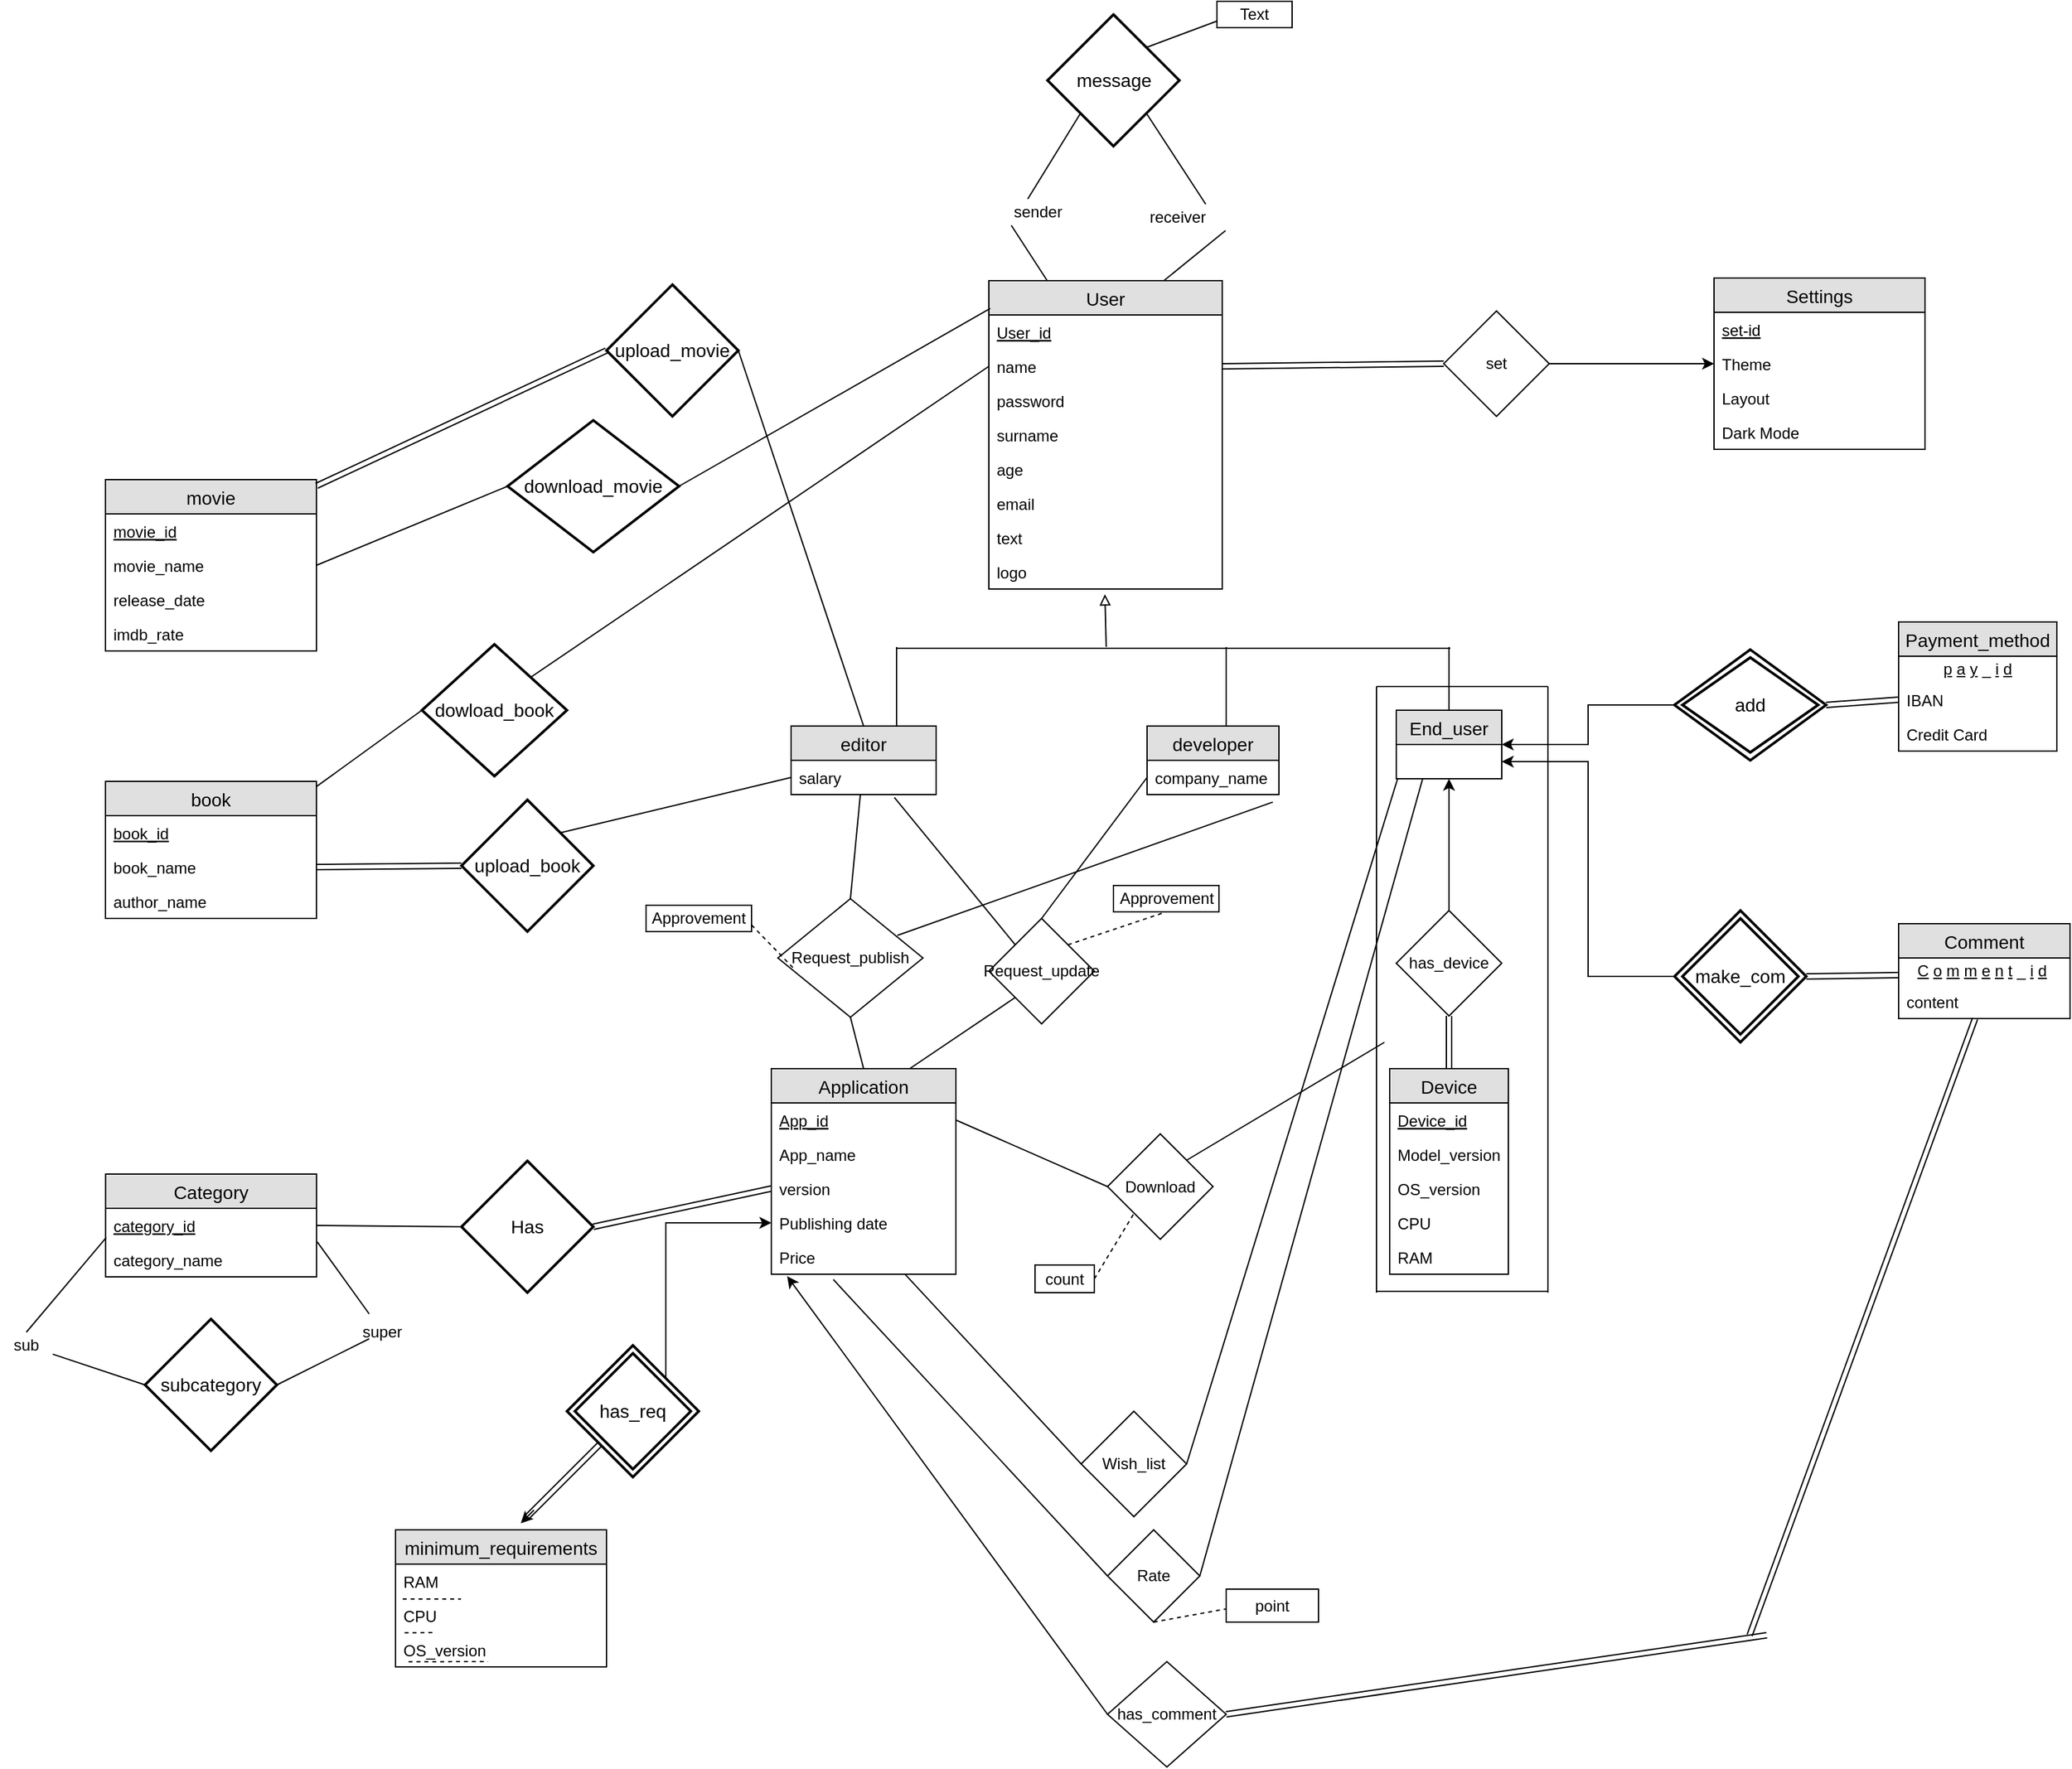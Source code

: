 <mxfile version="12.3.1" type="device" pages="1"><diagram id="Q2hdmKUoS2Ps14CdoK4Z" name="Page-1"><mxGraphModel dx="3081" dy="2066" grid="1" gridSize="10" guides="1" tooltips="1" connect="1" arrows="1" fold="1" page="1" pageScale="1" pageWidth="827" pageHeight="1169" math="0" shadow="0"><root><mxCell id="0"/><mxCell id="1" parent="0"/><mxCell id="pA6uImVti6G3p80KxJh4-6" value="User" style="text;html=1;strokeColor=none;fillColor=none;align=center;verticalAlign=middle;whiteSpace=wrap;rounded=0;" parent="1" vertex="1"><mxGeometry x="257" y="-30" width="40" height="20" as="geometry"/></mxCell><mxCell id="pA6uImVti6G3p80KxJh4-11" value="Request_publish" style="rhombus;whiteSpace=wrap;html=1;" parent="1" vertex="1"><mxGeometry x="20" y="321" width="110" height="90" as="geometry"/></mxCell><mxCell id="pA6uImVti6G3p80KxJh4-71" style="edgeStyle=orthogonalEdgeStyle;rounded=0;orthogonalLoop=1;jettySize=auto;html=1;exitX=0.5;exitY=0;exitDx=0;exitDy=0;entryX=0.5;entryY=1;entryDx=0;entryDy=0;" parent="1" source="pA6uImVti6G3p80KxJh4-18" target="pA6uImVti6G3p80KxJh4-45" edge="1"><mxGeometry relative="1" as="geometry"><mxPoint x="528.571" y="255.143" as="targetPoint"/></mxGeometry></mxCell><mxCell id="pA6uImVti6G3p80KxJh4-18" value="has_device" style="rhombus;whiteSpace=wrap;html=1;" parent="1" vertex="1"><mxGeometry x="489" y="330" width="80" height="80" as="geometry"/></mxCell><mxCell id="pA6uImVti6G3p80KxJh4-20" value="Request_update" style="rhombus;whiteSpace=wrap;html=1;" parent="1" vertex="1"><mxGeometry x="180" y="336" width="80" height="80" as="geometry"/></mxCell><mxCell id="pA6uImVti6G3p80KxJh4-21" value="" style="endArrow=none;html=1;" parent="1" edge="1"><mxGeometry width="50" height="50" relative="1" as="geometry"><mxPoint x="474" y="620" as="sourcePoint"/><mxPoint x="474" y="160" as="targetPoint"/></mxGeometry></mxCell><mxCell id="pA6uImVti6G3p80KxJh4-22" value="" style="endArrow=none;html=1;" parent="1" edge="1"><mxGeometry width="50" height="50" relative="1" as="geometry"><mxPoint x="474" y="160" as="sourcePoint"/><mxPoint x="604" y="160" as="targetPoint"/></mxGeometry></mxCell><mxCell id="pA6uImVti6G3p80KxJh4-23" value="" style="endArrow=none;html=1;" parent="1" edge="1"><mxGeometry width="50" height="50" relative="1" as="geometry"><mxPoint x="604" y="160" as="sourcePoint"/><mxPoint x="604" y="620" as="targetPoint"/></mxGeometry></mxCell><mxCell id="pA6uImVti6G3p80KxJh4-24" value="" style="endArrow=none;html=1;" parent="1" edge="1"><mxGeometry width="50" height="50" relative="1" as="geometry"><mxPoint x="474" y="619" as="sourcePoint"/><mxPoint x="604" y="619" as="targetPoint"/></mxGeometry></mxCell><mxCell id="pA6uImVti6G3p80KxJh4-29" value="Download" style="rhombus;whiteSpace=wrap;html=1;" parent="1" vertex="1"><mxGeometry x="270" y="499.5" width="80" height="80" as="geometry"/></mxCell><mxCell id="pA6uImVti6G3p80KxJh4-33" value="User" style="swimlane;fontStyle=0;childLayout=stackLayout;horizontal=1;startSize=26;fillColor=#e0e0e0;horizontalStack=0;resizeParent=1;resizeParentMax=0;resizeLast=0;collapsible=1;marginBottom=0;swimlaneFillColor=#ffffff;align=center;fontSize=14;" parent="1" vertex="1"><mxGeometry x="180" y="-148" width="177" height="234" as="geometry"/></mxCell><mxCell id="pA6uImVti6G3p80KxJh4-34" value="User_id" style="text;strokeColor=none;fillColor=none;spacingLeft=4;spacingRight=4;overflow=hidden;rotatable=0;points=[[0,0.5],[1,0.5]];portConstraint=eastwest;fontSize=12;fontStyle=4" parent="pA6uImVti6G3p80KxJh4-33" vertex="1"><mxGeometry y="26" width="177" height="26" as="geometry"/></mxCell><mxCell id="pA6uImVti6G3p80KxJh4-35" value="name" style="text;strokeColor=none;fillColor=none;spacingLeft=4;spacingRight=4;overflow=hidden;rotatable=0;points=[[0,0.5],[1,0.5]];portConstraint=eastwest;fontSize=12;" parent="pA6uImVti6G3p80KxJh4-33" vertex="1"><mxGeometry y="52" width="177" height="26" as="geometry"/></mxCell><mxCell id="u5F6e76g79JTFa5yYp8d-3" value="password" style="text;strokeColor=none;fillColor=none;spacingLeft=4;spacingRight=4;overflow=hidden;rotatable=0;points=[[0,0.5],[1,0.5]];portConstraint=eastwest;fontSize=12;" vertex="1" parent="pA6uImVti6G3p80KxJh4-33"><mxGeometry y="78" width="177" height="26" as="geometry"/></mxCell><mxCell id="pA6uImVti6G3p80KxJh4-36" value="surname&#10;" style="text;strokeColor=none;fillColor=none;spacingLeft=4;spacingRight=4;overflow=hidden;rotatable=0;points=[[0,0.5],[1,0.5]];portConstraint=eastwest;fontSize=12;" parent="pA6uImVti6G3p80KxJh4-33" vertex="1"><mxGeometry y="104" width="177" height="26" as="geometry"/></mxCell><mxCell id="Wx_9QsLLPKWhqQaAK6DN-22" value="age&#10;" style="text;strokeColor=none;fillColor=none;spacingLeft=4;spacingRight=4;overflow=hidden;rotatable=0;points=[[0,0.5],[1,0.5]];portConstraint=eastwest;fontSize=12;" parent="pA6uImVti6G3p80KxJh4-33" vertex="1"><mxGeometry y="130" width="177" height="26" as="geometry"/></mxCell><mxCell id="Wx_9QsLLPKWhqQaAK6DN-24" value="email&#10;" style="text;strokeColor=none;fillColor=none;spacingLeft=4;spacingRight=4;overflow=hidden;rotatable=0;points=[[0,0.5],[1,0.5]];portConstraint=eastwest;fontSize=12;" parent="pA6uImVti6G3p80KxJh4-33" vertex="1"><mxGeometry y="156" width="177" height="26" as="geometry"/></mxCell><mxCell id="u5F6e76g79JTFa5yYp8d-4" value="text" style="text;strokeColor=none;fillColor=none;spacingLeft=4;spacingRight=4;overflow=hidden;rotatable=0;points=[[0,0.5],[1,0.5]];portConstraint=eastwest;fontSize=12;" vertex="1" parent="pA6uImVti6G3p80KxJh4-33"><mxGeometry y="182" width="177" height="26" as="geometry"/></mxCell><mxCell id="u5F6e76g79JTFa5yYp8d-5" value="logo" style="text;strokeColor=none;fillColor=none;spacingLeft=4;spacingRight=4;overflow=hidden;rotatable=0;points=[[0,0.5],[1,0.5]];portConstraint=eastwest;fontSize=12;" vertex="1" parent="pA6uImVti6G3p80KxJh4-33"><mxGeometry y="208" width="177" height="26" as="geometry"/></mxCell><mxCell id="pA6uImVti6G3p80KxJh4-97" value="" style="endArrow=block;html=1;strokeColor=#000000;endFill=0;" parent="pA6uImVti6G3p80KxJh4-33" edge="1"><mxGeometry width="50" height="50" relative="1" as="geometry"><mxPoint x="89" y="278" as="sourcePoint"/><mxPoint x="88" y="238" as="targetPoint"/></mxGeometry></mxCell><mxCell id="pA6uImVti6G3p80KxJh4-37" value="editor" style="swimlane;fontStyle=0;childLayout=stackLayout;horizontal=1;startSize=26;fillColor=#e0e0e0;horizontalStack=0;resizeParent=1;resizeParentMax=0;resizeLast=0;collapsible=1;marginBottom=0;swimlaneFillColor=#ffffff;align=center;fontSize=14;" parent="1" vertex="1"><mxGeometry x="30" y="190" width="110" height="52" as="geometry"/></mxCell><mxCell id="pA6uImVti6G3p80KxJh4-39" value="salary" style="text;strokeColor=none;fillColor=none;spacingLeft=4;spacingRight=4;overflow=hidden;rotatable=0;points=[[0,0.5],[1,0.5]];portConstraint=eastwest;fontSize=12;" parent="pA6uImVti6G3p80KxJh4-37" vertex="1"><mxGeometry y="26" width="110" height="26" as="geometry"/></mxCell><mxCell id="pA6uImVti6G3p80KxJh4-41" value="developer" style="swimlane;fontStyle=0;childLayout=stackLayout;horizontal=1;startSize=26;fillColor=#e0e0e0;horizontalStack=0;resizeParent=1;resizeParentMax=0;resizeLast=0;collapsible=1;marginBottom=0;swimlaneFillColor=#ffffff;align=center;fontSize=14;" parent="1" vertex="1"><mxGeometry x="300" y="190" width="100" height="52" as="geometry"/></mxCell><mxCell id="pA6uImVti6G3p80KxJh4-43" value="company_name" style="text;strokeColor=none;fillColor=none;spacingLeft=4;spacingRight=4;overflow=hidden;rotatable=0;points=[[0,0.5],[1,0.5]];portConstraint=eastwest;fontSize=12;" parent="pA6uImVti6G3p80KxJh4-41" vertex="1"><mxGeometry y="26" width="100" height="26" as="geometry"/></mxCell><mxCell id="pA6uImVti6G3p80KxJh4-45" value="End_user" style="swimlane;fontStyle=0;childLayout=stackLayout;horizontal=1;startSize=26;fillColor=#e0e0e0;horizontalStack=0;resizeParent=1;resizeParentMax=0;resizeLast=0;collapsible=1;marginBottom=0;swimlaneFillColor=#ffffff;align=center;fontSize=14;" parent="1" vertex="1"><mxGeometry x="489" y="178" width="80" height="52" as="geometry"/></mxCell><mxCell id="pA6uImVti6G3p80KxJh4-70" style="edgeStyle=orthogonalEdgeStyle;rounded=0;orthogonalLoop=1;jettySize=auto;html=1;exitX=0.5;exitY=0;exitDx=0;exitDy=0;entryX=0.5;entryY=1;entryDx=0;entryDy=0;shape=link;" parent="1" source="pA6uImVti6G3p80KxJh4-49" target="pA6uImVti6G3p80KxJh4-18" edge="1"><mxGeometry relative="1" as="geometry"/></mxCell><mxCell id="pA6uImVti6G3p80KxJh4-49" value="Device" style="swimlane;fontStyle=0;childLayout=stackLayout;horizontal=1;startSize=26;fillColor=#e0e0e0;horizontalStack=0;resizeParent=1;resizeParentMax=0;resizeLast=0;collapsible=1;marginBottom=0;swimlaneFillColor=#ffffff;align=center;fontSize=14;" parent="1" vertex="1"><mxGeometry x="484" y="450" width="90" height="156" as="geometry"/></mxCell><mxCell id="pA6uImVti6G3p80KxJh4-50" value="Device_id" style="text;strokeColor=none;fillColor=none;spacingLeft=4;spacingRight=4;overflow=hidden;rotatable=0;points=[[0,0.5],[1,0.5]];portConstraint=eastwest;fontSize=12;fontStyle=4" parent="pA6uImVti6G3p80KxJh4-49" vertex="1"><mxGeometry y="26" width="90" height="26" as="geometry"/></mxCell><mxCell id="pA6uImVti6G3p80KxJh4-51" value="Model_version" style="text;strokeColor=none;fillColor=none;spacingLeft=4;spacingRight=4;overflow=hidden;rotatable=0;points=[[0,0.5],[1,0.5]];portConstraint=eastwest;fontSize=12;" parent="pA6uImVti6G3p80KxJh4-49" vertex="1"><mxGeometry y="52" width="90" height="26" as="geometry"/></mxCell><mxCell id="pA6uImVti6G3p80KxJh4-52" value="OS_version" style="text;strokeColor=none;fillColor=none;spacingLeft=4;spacingRight=4;overflow=hidden;rotatable=0;points=[[0,0.5],[1,0.5]];portConstraint=eastwest;fontSize=12;" parent="pA6uImVti6G3p80KxJh4-49" vertex="1"><mxGeometry y="78" width="90" height="26" as="geometry"/></mxCell><mxCell id="__J4qAk0A1_kh8kBjv0z-26" value="CPU" style="text;strokeColor=none;fillColor=none;spacingLeft=4;spacingRight=4;overflow=hidden;rotatable=0;points=[[0,0.5],[1,0.5]];portConstraint=eastwest;fontSize=12;" parent="pA6uImVti6G3p80KxJh4-49" vertex="1"><mxGeometry y="104" width="90" height="26" as="geometry"/></mxCell><mxCell id="__J4qAk0A1_kh8kBjv0z-27" value="RAM" style="text;strokeColor=none;fillColor=none;spacingLeft=4;spacingRight=4;overflow=hidden;rotatable=0;points=[[0,0.5],[1,0.5]];portConstraint=eastwest;fontSize=12;" parent="pA6uImVti6G3p80KxJh4-49" vertex="1"><mxGeometry y="130" width="90" height="26" as="geometry"/></mxCell><mxCell id="pA6uImVti6G3p80KxJh4-53" value="Comment" style="swimlane;fontStyle=0;childLayout=stackLayout;horizontal=1;startSize=26;fillColor=#e0e0e0;horizontalStack=0;resizeParent=1;resizeParentMax=0;resizeLast=0;collapsible=1;marginBottom=0;swimlaneFillColor=#ffffff;align=center;fontSize=14;" parent="1" vertex="1"><mxGeometry x="870" y="340" width="130" height="72" as="geometry"/></mxCell><mxCell id="Wx_9QsLLPKWhqQaAK6DN-34" value="&lt;u&gt;C&lt;/u&gt;&amp;nbsp;&lt;u&gt;o&lt;/u&gt;&amp;nbsp;&lt;u&gt;m&lt;/u&gt;&amp;nbsp;&lt;u&gt;m&lt;/u&gt;&amp;nbsp;&lt;u&gt;e&lt;/u&gt;&amp;nbsp;&lt;u&gt;n&lt;/u&gt;&amp;nbsp;&lt;u&gt;t&lt;/u&gt;&amp;nbsp;_ &lt;u&gt;i&lt;/u&gt;&amp;nbsp;&lt;u&gt;d&lt;/u&gt;&amp;nbsp;" style="text;html=1;strokeColor=none;fillColor=none;align=center;verticalAlign=middle;whiteSpace=wrap;rounded=0;" parent="pA6uImVti6G3p80KxJh4-53" vertex="1"><mxGeometry y="26" width="130" height="20" as="geometry"/></mxCell><mxCell id="pA6uImVti6G3p80KxJh4-55" value="content" style="text;strokeColor=none;fillColor=none;spacingLeft=4;spacingRight=4;overflow=hidden;rotatable=0;points=[[0,0.5],[1,0.5]];portConstraint=eastwest;fontSize=12;" parent="pA6uImVti6G3p80KxJh4-53" vertex="1"><mxGeometry y="46" width="130" height="26" as="geometry"/></mxCell><mxCell id="pA6uImVti6G3p80KxJh4-57" value="Payment_method" style="swimlane;fontStyle=0;childLayout=stackLayout;horizontal=1;startSize=26;fillColor=#e0e0e0;horizontalStack=0;resizeParent=1;resizeParentMax=0;resizeLast=0;collapsible=1;marginBottom=0;swimlaneFillColor=#ffffff;align=center;fontSize=14;" parent="1" vertex="1"><mxGeometry x="870" y="111" width="120" height="98" as="geometry"/></mxCell><mxCell id="Wx_9QsLLPKWhqQaAK6DN-35" value="&lt;u&gt;p&lt;/u&gt;&amp;nbsp;&lt;u&gt;a&lt;/u&gt;&amp;nbsp;&lt;u&gt;y&lt;/u&gt;&amp;nbsp;_ &lt;u&gt;i&lt;/u&gt;&amp;nbsp;&lt;u&gt;d&lt;/u&gt;" style="text;html=1;strokeColor=none;fillColor=none;align=center;verticalAlign=middle;whiteSpace=wrap;rounded=0;" parent="pA6uImVti6G3p80KxJh4-57" vertex="1"><mxGeometry y="26" width="120" height="20" as="geometry"/></mxCell><mxCell id="pA6uImVti6G3p80KxJh4-59" value="IBAN" style="text;strokeColor=none;fillColor=none;spacingLeft=4;spacingRight=4;overflow=hidden;rotatable=0;points=[[0,0.5],[1,0.5]];portConstraint=eastwest;fontSize=12;" parent="pA6uImVti6G3p80KxJh4-57" vertex="1"><mxGeometry y="46" width="120" height="26" as="geometry"/></mxCell><mxCell id="pA6uImVti6G3p80KxJh4-60" value="Credit Card" style="text;strokeColor=none;fillColor=none;spacingLeft=4;spacingRight=4;overflow=hidden;rotatable=0;points=[[0,0.5],[1,0.5]];portConstraint=eastwest;fontSize=12;" parent="pA6uImVti6G3p80KxJh4-57" vertex="1"><mxGeometry y="72" width="120" height="26" as="geometry"/></mxCell><mxCell id="pA6uImVti6G3p80KxJh4-61" value="Application" style="swimlane;fontStyle=0;childLayout=stackLayout;horizontal=1;startSize=26;fillColor=#e0e0e0;horizontalStack=0;resizeParent=1;resizeParentMax=0;resizeLast=0;collapsible=1;marginBottom=0;swimlaneFillColor=#ffffff;align=center;fontSize=14;" parent="1" vertex="1"><mxGeometry x="15" y="450" width="140" height="156" as="geometry"/></mxCell><mxCell id="pA6uImVti6G3p80KxJh4-62" value="App_id" style="text;strokeColor=none;fillColor=none;spacingLeft=4;spacingRight=4;overflow=hidden;rotatable=0;points=[[0,0.5],[1,0.5]];portConstraint=eastwest;fontSize=12;fontStyle=4" parent="pA6uImVti6G3p80KxJh4-61" vertex="1"><mxGeometry y="26" width="140" height="26" as="geometry"/></mxCell><mxCell id="pA6uImVti6G3p80KxJh4-63" value="App_name" style="text;strokeColor=none;fillColor=none;spacingLeft=4;spacingRight=4;overflow=hidden;rotatable=0;points=[[0,0.5],[1,0.5]];portConstraint=eastwest;fontSize=12;" parent="pA6uImVti6G3p80KxJh4-61" vertex="1"><mxGeometry y="52" width="140" height="26" as="geometry"/></mxCell><mxCell id="Wx_9QsLLPKWhqQaAK6DN-29" value="version" style="text;strokeColor=none;fillColor=none;spacingLeft=4;spacingRight=4;overflow=hidden;rotatable=0;points=[[0,0.5],[1,0.5]];portConstraint=eastwest;fontSize=12;" parent="pA6uImVti6G3p80KxJh4-61" vertex="1"><mxGeometry y="78" width="140" height="26" as="geometry"/></mxCell><mxCell id="Wx_9QsLLPKWhqQaAK6DN-30" value="Publishing date" style="text;strokeColor=none;fillColor=none;spacingLeft=4;spacingRight=4;overflow=hidden;rotatable=0;points=[[0,0.5],[1,0.5]];portConstraint=eastwest;fontSize=12;" parent="pA6uImVti6G3p80KxJh4-61" vertex="1"><mxGeometry y="104" width="140" height="26" as="geometry"/></mxCell><mxCell id="Wx_9QsLLPKWhqQaAK6DN-32" value="Price" style="text;strokeColor=none;fillColor=none;spacingLeft=4;spacingRight=4;overflow=hidden;rotatable=0;points=[[0,0.5],[1,0.5]];portConstraint=eastwest;fontSize=12;" parent="pA6uImVti6G3p80KxJh4-61" vertex="1"><mxGeometry y="130" width="140" height="26" as="geometry"/></mxCell><mxCell id="pA6uImVti6G3p80KxJh4-78" style="edgeStyle=orthogonalEdgeStyle;rounded=0;orthogonalLoop=1;jettySize=auto;html=1;exitX=1;exitY=0.5;exitDx=0;exitDy=0;entryX=0.02;entryY=0.077;entryDx=0;entryDy=0;entryPerimeter=0;strokeColor=none;" parent="1" target="pA6uImVti6G3p80KxJh4-43" edge="1"><mxGeometry relative="1" as="geometry"><mxPoint x="260.286" y="244.286" as="sourcePoint"/></mxGeometry></mxCell><mxCell id="pA6uImVti6G3p80KxJh4-88" style="edgeStyle=orthogonalEdgeStyle;rounded=0;orthogonalLoop=1;jettySize=auto;html=1;exitX=1;exitY=0.5;exitDx=0;exitDy=0;entryX=0;entryY=0.5;entryDx=0;entryDy=0;strokeColor=#000000;" parent="1" source="pA6uImVti6G3p80KxJh4-73" target="pA6uImVti6G3p80KxJh4-76" edge="1"><mxGeometry relative="1" as="geometry"/></mxCell><mxCell id="pA6uImVti6G3p80KxJh4-73" value="set" style="rhombus;whiteSpace=wrap;html=1;" parent="1" vertex="1"><mxGeometry x="525" y="-125" width="80" height="80" as="geometry"/></mxCell><mxCell id="pA6uImVti6G3p80KxJh4-74" value="Settings" style="swimlane;fontStyle=0;childLayout=stackLayout;horizontal=1;startSize=26;fillColor=#e0e0e0;horizontalStack=0;resizeParent=1;resizeParentMax=0;resizeLast=0;collapsible=1;marginBottom=0;swimlaneFillColor=#ffffff;align=center;fontSize=14;" parent="1" vertex="1"><mxGeometry x="730" y="-150" width="160" height="130" as="geometry"/></mxCell><mxCell id="pA6uImVti6G3p80KxJh4-75" value="set-id" style="text;strokeColor=none;fillColor=none;spacingLeft=4;spacingRight=4;overflow=hidden;rotatable=0;points=[[0,0.5],[1,0.5]];portConstraint=eastwest;fontSize=12;fontStyle=4" parent="pA6uImVti6G3p80KxJh4-74" vertex="1"><mxGeometry y="26" width="160" height="26" as="geometry"/></mxCell><mxCell id="pA6uImVti6G3p80KxJh4-76" value="Theme" style="text;strokeColor=none;fillColor=none;spacingLeft=4;spacingRight=4;overflow=hidden;rotatable=0;points=[[0,0.5],[1,0.5]];portConstraint=eastwest;fontSize=12;" parent="pA6uImVti6G3p80KxJh4-74" vertex="1"><mxGeometry y="52" width="160" height="26" as="geometry"/></mxCell><mxCell id="pA6uImVti6G3p80KxJh4-77" value="Layout" style="text;strokeColor=none;fillColor=none;spacingLeft=4;spacingRight=4;overflow=hidden;rotatable=0;points=[[0,0.5],[1,0.5]];portConstraint=eastwest;fontSize=12;" parent="pA6uImVti6G3p80KxJh4-74" vertex="1"><mxGeometry y="78" width="160" height="26" as="geometry"/></mxCell><mxCell id="Wx_9QsLLPKWhqQaAK6DN-31" value="Dark Mode" style="text;strokeColor=none;fillColor=none;spacingLeft=4;spacingRight=4;overflow=hidden;rotatable=0;points=[[0,0.5],[1,0.5]];portConstraint=eastwest;fontSize=12;" parent="pA6uImVti6G3p80KxJh4-74" vertex="1"><mxGeometry y="104" width="160" height="26" as="geometry"/></mxCell><mxCell id="pA6uImVti6G3p80KxJh4-81" value="" style="endArrow=none;html=1;strokeColor=#000000;entryX=0;entryY=0.5;entryDx=0;entryDy=0;exitX=1;exitY=0.5;exitDx=0;exitDy=0;" parent="1" source="pA6uImVti6G3p80KxJh4-62" target="pA6uImVti6G3p80KxJh4-29" edge="1"><mxGeometry width="50" height="50" relative="1" as="geometry"><mxPoint x="170" y="520" as="sourcePoint"/><mxPoint x="220" y="470" as="targetPoint"/></mxGeometry></mxCell><mxCell id="pA6uImVti6G3p80KxJh4-82" value="" style="endArrow=none;html=1;strokeColor=#000000;exitX=1;exitY=0;exitDx=0;exitDy=0;" parent="1" source="pA6uImVti6G3p80KxJh4-29" edge="1"><mxGeometry width="50" height="50" relative="1" as="geometry"><mxPoint x="330" y="470" as="sourcePoint"/><mxPoint x="480" y="430" as="targetPoint"/></mxGeometry></mxCell><mxCell id="pA6uImVti6G3p80KxJh4-83" value="" style="endArrow=none;html=1;strokeColor=#000000;exitX=0.75;exitY=0;exitDx=0;exitDy=0;entryX=0;entryY=1;entryDx=0;entryDy=0;" parent="1" source="pA6uImVti6G3p80KxJh4-61" target="pA6uImVti6G3p80KxJh4-20" edge="1"><mxGeometry width="50" height="50" relative="1" as="geometry"><mxPoint x="160" y="460" as="sourcePoint"/><mxPoint x="210" y="410" as="targetPoint"/></mxGeometry></mxCell><mxCell id="pA6uImVti6G3p80KxJh4-86" value="" style="endArrow=none;html=1;strokeColor=#000000;entryX=0.5;entryY=1;entryDx=0;entryDy=0;exitX=0.5;exitY=0;exitDx=0;exitDy=0;" parent="1" source="pA6uImVti6G3p80KxJh4-61" target="pA6uImVti6G3p80KxJh4-11" edge="1"><mxGeometry width="50" height="50" relative="1" as="geometry"><mxPoint x="90" y="470" as="sourcePoint"/><mxPoint x="80" y="420" as="targetPoint"/></mxGeometry></mxCell><mxCell id="pA6uImVti6G3p80KxJh4-87" value="" style="endArrow=none;html=1;strokeColor=#000000;exitX=1;exitY=0.5;exitDx=0;exitDy=0;entryX=0;entryY=0.5;entryDx=0;entryDy=0;shape=link;" parent="1" source="pA6uImVti6G3p80KxJh4-35" target="pA6uImVti6G3p80KxJh4-73" edge="1"><mxGeometry width="50" height="50" relative="1" as="geometry"><mxPoint x="340" y="130" as="sourcePoint"/><mxPoint x="390" y="80" as="targetPoint"/></mxGeometry></mxCell><mxCell id="pA6uImVti6G3p80KxJh4-90" value="" style="endArrow=none;html=1;strokeColor=#000000;exitX=1;exitY=0.5;exitDx=0;exitDy=0;shape=link;" parent="1" source="Wx_9QsLLPKWhqQaAK6DN-19" edge="1"><mxGeometry width="50" height="50" relative="1" as="geometry"><mxPoint x="860" y="159" as="sourcePoint"/><mxPoint x="870" y="170" as="targetPoint"/></mxGeometry></mxCell><mxCell id="pA6uImVti6G3p80KxJh4-92" value="" style="endArrow=none;html=1;strokeColor=#000000;exitX=1;exitY=0.5;exitDx=0;exitDy=0;entryX=0;entryY=0.5;entryDx=0;entryDy=0;shape=link;" parent="1" source="Wx_9QsLLPKWhqQaAK6DN-20" edge="1"><mxGeometry width="50" height="50" relative="1" as="geometry"><mxPoint x="840" y="380" as="sourcePoint"/><mxPoint x="870" y="379" as="targetPoint"/></mxGeometry></mxCell><mxCell id="pA6uImVti6G3p80KxJh4-93" value="" style="endArrow=none;html=1;strokeColor=#000000;" parent="1" edge="1"><mxGeometry width="50" height="50" relative="1" as="geometry"><mxPoint x="110" y="131" as="sourcePoint"/><mxPoint x="530" y="131" as="targetPoint"/></mxGeometry></mxCell><mxCell id="pA6uImVti6G3p80KxJh4-94" value="" style="endArrow=none;html=1;strokeColor=#000000;" parent="1" edge="1"><mxGeometry width="50" height="50" relative="1" as="geometry"><mxPoint x="110" y="190" as="sourcePoint"/><mxPoint x="110" y="130" as="targetPoint"/></mxGeometry></mxCell><mxCell id="pA6uImVti6G3p80KxJh4-95" value="" style="endArrow=none;html=1;strokeColor=#000000;exitX=0.6;exitY=0;exitDx=0;exitDy=0;exitPerimeter=0;" parent="1" source="pA6uImVti6G3p80KxJh4-41" edge="1"><mxGeometry width="50" height="50" relative="1" as="geometry"><mxPoint x="330" y="190" as="sourcePoint"/><mxPoint x="360" y="130" as="targetPoint"/></mxGeometry></mxCell><mxCell id="pA6uImVti6G3p80KxJh4-96" value="" style="endArrow=none;html=1;strokeColor=#000000;exitX=0.5;exitY=0;exitDx=0;exitDy=0;" parent="1" source="pA6uImVti6G3p80KxJh4-45" edge="1"><mxGeometry width="50" height="50" relative="1" as="geometry"><mxPoint x="504" y="180" as="sourcePoint"/><mxPoint x="529" y="130" as="targetPoint"/></mxGeometry></mxCell><mxCell id="pA6uImVti6G3p80KxJh4-98" value="" style="endArrow=none;dashed=1;html=1;strokeColor=#000000;entryX=0;entryY=0.5;entryDx=0;entryDy=0;exitX=1;exitY=0.75;exitDx=0;exitDy=0;" parent="1" source="pA6uImVti6G3p80KxJh4-99" edge="1"><mxGeometry width="50" height="50" relative="1" as="geometry"><mxPoint x="-40" y="360" as="sourcePoint"/><mxPoint x="33.0" y="375" as="targetPoint"/></mxGeometry></mxCell><mxCell id="pA6uImVti6G3p80KxJh4-99" value="Approvement" style="rounded=0;whiteSpace=wrap;html=1;" parent="1" vertex="1"><mxGeometry x="-80" y="326" width="80" height="20" as="geometry"/></mxCell><mxCell id="__J4qAk0A1_kh8kBjv0z-1" value="Approvement" style="rounded=0;whiteSpace=wrap;html=1;" parent="1" vertex="1"><mxGeometry x="274.5" y="311" width="80" height="20" as="geometry"/></mxCell><mxCell id="pA6uImVti6G3p80KxJh4-103" value="Wish_list" style="rhombus;whiteSpace=wrap;html=1;" parent="1" vertex="1"><mxGeometry x="250" y="710" width="80" height="80" as="geometry"/></mxCell><mxCell id="pA6uImVti6G3p80KxJh4-104" value="" style="endArrow=none;html=1;strokeColor=#000000;exitX=1;exitY=0.5;exitDx=0;exitDy=0;" parent="1" source="pA6uImVti6G3p80KxJh4-103" edge="1"><mxGeometry width="50" height="50" relative="1" as="geometry"><mxPoint x="370" y="630" as="sourcePoint"/><mxPoint x="490" y="230" as="targetPoint"/></mxGeometry></mxCell><mxCell id="pA6uImVti6G3p80KxJh4-105" value="" style="endArrow=none;html=1;strokeColor=#000000;entryX=0.723;entryY=0.994;entryDx=0;entryDy=0;entryPerimeter=0;" parent="1" target="Wx_9QsLLPKWhqQaAK6DN-32" edge="1"><mxGeometry width="50" height="50" relative="1" as="geometry"><mxPoint x="250" y="750" as="sourcePoint"/><mxPoint x="70" y="610" as="targetPoint"/></mxGeometry></mxCell><mxCell id="-tX5336vR25UNLXPteSp-1" value="" style="endArrow=none;html=1;entryX=0.446;entryY=1;entryDx=0;entryDy=0;entryPerimeter=0;shape=link;" parent="1" target="pA6uImVti6G3p80KxJh4-55" edge="1"><mxGeometry width="50" height="50" relative="1" as="geometry"><mxPoint x="757" y="880" as="sourcePoint"/><mxPoint x="771.1" y="428.988" as="targetPoint"/></mxGeometry></mxCell><mxCell id="-tX5336vR25UNLXPteSp-2" value="" style="endArrow=none;html=1;exitX=1;exitY=0.5;exitDx=0;exitDy=0;shape=link;" parent="1" source="-tX5336vR25UNLXPteSp-7" edge="1"><mxGeometry width="50" height="50" relative="1" as="geometry"><mxPoint x="60" y="880" as="sourcePoint"/><mxPoint x="770" y="880" as="targetPoint"/></mxGeometry></mxCell><mxCell id="-tX5336vR25UNLXPteSp-3" value="" style="endArrow=classic;html=1;entryX=0.086;entryY=1.058;entryDx=0;entryDy=0;entryPerimeter=0;" parent="1" target="Wx_9QsLLPKWhqQaAK6DN-32" edge="1"><mxGeometry width="50" height="50" relative="1" as="geometry"><mxPoint x="270" y="940" as="sourcePoint"/><mxPoint x="80" y="640" as="targetPoint"/></mxGeometry></mxCell><mxCell id="-tX5336vR25UNLXPteSp-4" value="" style="endArrow=none;html=1;entryX=0.25;entryY=1;entryDx=0;entryDy=0;exitX=1;exitY=0.5;exitDx=0;exitDy=0;" parent="1" source="-tX5336vR25UNLXPteSp-5" target="pA6uImVti6G3p80KxJh4-45" edge="1"><mxGeometry width="50" height="50" relative="1" as="geometry"><mxPoint x="360" y="830" as="sourcePoint"/><mxPoint x="449" y="256" as="targetPoint"/><Array as="points"/></mxGeometry></mxCell><mxCell id="-tX5336vR25UNLXPteSp-5" value="Rate" style="rhombus;whiteSpace=wrap;html=1;" parent="1" vertex="1"><mxGeometry x="270" y="800" width="70" height="70" as="geometry"/></mxCell><mxCell id="-tX5336vR25UNLXPteSp-6" value="" style="endArrow=none;html=1;entryX=0.336;entryY=1.154;entryDx=0;entryDy=0;entryPerimeter=0;exitX=0;exitY=0.5;exitDx=0;exitDy=0;" parent="1" source="-tX5336vR25UNLXPteSp-5" target="Wx_9QsLLPKWhqQaAK6DN-32" edge="1"><mxGeometry width="50" height="50" relative="1" as="geometry"><mxPoint x="90" y="750" as="sourcePoint"/><mxPoint x="140" y="700" as="targetPoint"/></mxGeometry></mxCell><mxCell id="-tX5336vR25UNLXPteSp-7" value="has_comment" style="rhombus;whiteSpace=wrap;html=1;" parent="1" vertex="1"><mxGeometry x="270" y="900" width="90" height="80" as="geometry"/></mxCell><mxCell id="__J4qAk0A1_kh8kBjv0z-93" style="edgeStyle=orthogonalEdgeStyle;rounded=0;orthogonalLoop=1;jettySize=auto;html=1;exitX=0;exitY=0.5;exitDx=0;exitDy=0;entryX=1;entryY=0.5;entryDx=0;entryDy=0;" parent="1" source="Wx_9QsLLPKWhqQaAK6DN-19" target="pA6uImVti6G3p80KxJh4-45" edge="1"><mxGeometry relative="1" as="geometry"/></mxCell><mxCell id="Wx_9QsLLPKWhqQaAK6DN-19" value="add" style="shape=rhombus;double=1;strokeWidth=2;fontSize=17;perimeter=rhombusPerimeter;whiteSpace=wrap;html=1;align=center;fontSize=14;" parent="1" vertex="1"><mxGeometry x="700" y="132" width="115" height="84" as="geometry"/></mxCell><mxCell id="__J4qAk0A1_kh8kBjv0z-94" style="edgeStyle=orthogonalEdgeStyle;rounded=0;orthogonalLoop=1;jettySize=auto;html=1;exitX=0;exitY=0.5;exitDx=0;exitDy=0;entryX=1;entryY=0.75;entryDx=0;entryDy=0;" parent="1" source="Wx_9QsLLPKWhqQaAK6DN-20" target="pA6uImVti6G3p80KxJh4-45" edge="1"><mxGeometry relative="1" as="geometry"/></mxCell><mxCell id="Wx_9QsLLPKWhqQaAK6DN-20" value="make_com" style="shape=rhombus;double=1;strokeWidth=2;fontSize=17;perimeter=rhombusPerimeter;whiteSpace=wrap;html=1;align=center;fontSize=14;" parent="1" vertex="1"><mxGeometry x="700" y="330" width="100" height="100" as="geometry"/></mxCell><mxCell id="kYbVIQCUUzUeifFQpGmp-1" value="Category" style="swimlane;fontStyle=0;childLayout=stackLayout;horizontal=1;startSize=26;fillColor=#e0e0e0;horizontalStack=0;resizeParent=1;resizeParentMax=0;resizeLast=0;collapsible=1;marginBottom=0;swimlaneFillColor=#ffffff;align=center;fontSize=14;" parent="1" vertex="1"><mxGeometry x="-489.9" y="530" width="160" height="78" as="geometry"/></mxCell><mxCell id="kYbVIQCUUzUeifFQpGmp-2" value="category_id" style="text;strokeColor=none;fillColor=none;spacingLeft=4;spacingRight=4;overflow=hidden;rotatable=0;points=[[0,0.5],[1,0.5]];portConstraint=eastwest;fontSize=12;fontStyle=4" parent="kYbVIQCUUzUeifFQpGmp-1" vertex="1"><mxGeometry y="26" width="160" height="26" as="geometry"/></mxCell><mxCell id="kYbVIQCUUzUeifFQpGmp-3" value="category_name" style="text;strokeColor=none;fillColor=none;spacingLeft=4;spacingRight=4;overflow=hidden;rotatable=0;points=[[0,0.5],[1,0.5]];portConstraint=eastwest;fontSize=12;" parent="kYbVIQCUUzUeifFQpGmp-1" vertex="1"><mxGeometry y="52" width="160" height="26" as="geometry"/></mxCell><mxCell id="kYbVIQCUUzUeifFQpGmp-6" value="Has" style="shape=rhombus;strokeWidth=2;fontSize=17;perimeter=rhombusPerimeter;whiteSpace=wrap;html=1;align=center;fontSize=14;" parent="1" vertex="1"><mxGeometry x="-220" y="520" width="100" height="100" as="geometry"/></mxCell><mxCell id="kYbVIQCUUzUeifFQpGmp-7" value="" style="endArrow=none;html=1;entryX=0;entryY=0.5;entryDx=0;entryDy=0;exitX=1;exitY=0.5;exitDx=0;exitDy=0;" parent="1" source="kYbVIQCUUzUeifFQpGmp-2" target="kYbVIQCUUzUeifFQpGmp-6" edge="1"><mxGeometry width="50" height="50" relative="1" as="geometry"><mxPoint x="-230" y="520" as="sourcePoint"/><mxPoint x="-180" y="470" as="targetPoint"/></mxGeometry></mxCell><mxCell id="kYbVIQCUUzUeifFQpGmp-9" value="" style="endArrow=none;html=1;entryX=0.003;entryY=-0.146;entryDx=0;entryDy=0;entryPerimeter=0;exitX=0.5;exitY=0;exitDx=0;exitDy=0;" parent="1" source="kYbVIQCUUzUeifFQpGmp-14" target="kYbVIQCUUzUeifFQpGmp-3" edge="1"><mxGeometry width="50" height="50" relative="1" as="geometry"><mxPoint x="-550" y="630" as="sourcePoint"/><mxPoint x="-540" y="580" as="targetPoint"/></mxGeometry></mxCell><mxCell id="kYbVIQCUUzUeifFQpGmp-10" value="" style="endArrow=none;html=1;entryX=0;entryY=0.5;entryDx=0;entryDy=0;" parent="1" source="kYbVIQCUUzUeifFQpGmp-14" target="kYbVIQCUUzUeifFQpGmp-11" edge="1"><mxGeometry width="50" height="50" relative="1" as="geometry"><mxPoint x="-550" y="630" as="sourcePoint"/><mxPoint x="-490" y="680" as="targetPoint"/></mxGeometry></mxCell><mxCell id="kYbVIQCUUzUeifFQpGmp-11" value="subcategory" style="shape=rhombus;strokeWidth=2;fontSize=17;perimeter=rhombusPerimeter;whiteSpace=wrap;html=1;align=center;fontSize=14;" parent="1" vertex="1"><mxGeometry x="-460" y="640" width="100" height="100" as="geometry"/></mxCell><mxCell id="kYbVIQCUUzUeifFQpGmp-12" value="" style="endArrow=none;html=1;exitX=1;exitY=0.5;exitDx=0;exitDy=0;" parent="1" source="kYbVIQCUUzUeifFQpGmp-11" target="kYbVIQCUUzUeifFQpGmp-15" edge="1"><mxGeometry width="50" height="50" relative="1" as="geometry"><mxPoint x="-320" y="710" as="sourcePoint"/><mxPoint x="-280" y="620" as="targetPoint"/></mxGeometry></mxCell><mxCell id="kYbVIQCUUzUeifFQpGmp-13" value="" style="endArrow=none;html=1;exitX=1.003;exitY=-0.023;exitDx=0;exitDy=0;exitPerimeter=0;" parent="1" source="kYbVIQCUUzUeifFQpGmp-3" target="kYbVIQCUUzUeifFQpGmp-15" edge="1"><mxGeometry width="50" height="50" relative="1" as="geometry"><mxPoint x="-260" y="730" as="sourcePoint"/><mxPoint x="-280" y="620" as="targetPoint"/></mxGeometry></mxCell><mxCell id="kYbVIQCUUzUeifFQpGmp-14" value="sub" style="text;html=1;strokeColor=none;fillColor=none;align=center;verticalAlign=middle;whiteSpace=wrap;rounded=0;" parent="1" vertex="1"><mxGeometry x="-570" y="650" width="40" height="20" as="geometry"/></mxCell><mxCell id="kYbVIQCUUzUeifFQpGmp-15" value="super" style="text;html=1;strokeColor=none;fillColor=none;align=center;verticalAlign=middle;whiteSpace=wrap;rounded=0;direction=south;" parent="1" vertex="1"><mxGeometry x="-290" y="630" width="20" height="40" as="geometry"/></mxCell><mxCell id="__J4qAk0A1_kh8kBjv0z-2" value="" style="endArrow=none;dashed=1;html=1;exitX=1;exitY=0;exitDx=0;exitDy=0;entryX=0.5;entryY=1;entryDx=0;entryDy=0;" parent="1" source="pA6uImVti6G3p80KxJh4-20" target="__J4qAk0A1_kh8kBjv0z-1" edge="1"><mxGeometry width="50" height="50" relative="1" as="geometry"><mxPoint x="180" y="380" as="sourcePoint"/><mxPoint x="280" y="310" as="targetPoint"/></mxGeometry></mxCell><mxCell id="__J4qAk0A1_kh8kBjv0z-6" value="" style="endArrow=none;dashed=1;html=1;exitX=0.5;exitY=1;exitDx=0;exitDy=0;" parent="1" source="-tX5336vR25UNLXPteSp-5" edge="1"><mxGeometry width="50" height="50" relative="1" as="geometry"><mxPoint x="350" y="890" as="sourcePoint"/><mxPoint x="360" y="860" as="targetPoint"/></mxGeometry></mxCell><mxCell id="__J4qAk0A1_kh8kBjv0z-7" value="point" style="rounded=0;whiteSpace=wrap;html=1;" parent="1" vertex="1"><mxGeometry x="360" y="845" width="70" height="25" as="geometry"/></mxCell><mxCell id="__J4qAk0A1_kh8kBjv0z-12" value="count" style="rounded=0;whiteSpace=wrap;html=1;" parent="1" vertex="1"><mxGeometry x="215" y="599" width="45" height="21" as="geometry"/></mxCell><mxCell id="__J4qAk0A1_kh8kBjv0z-13" value="" style="endArrow=none;dashed=1;html=1;exitX=1;exitY=0.5;exitDx=0;exitDy=0;" parent="1" source="__J4qAk0A1_kh8kBjv0z-12" edge="1"><mxGeometry width="50" height="50" relative="1" as="geometry"><mxPoint x="230" y="570" as="sourcePoint"/><mxPoint x="290" y="560" as="targetPoint"/><Array as="points"/></mxGeometry></mxCell><mxCell id="__J4qAk0A1_kh8kBjv0z-87" style="edgeStyle=orthogonalEdgeStyle;rounded=0;orthogonalLoop=1;jettySize=auto;html=1;exitX=1;exitY=0;exitDx=0;exitDy=0;entryX=0;entryY=0.5;entryDx=0;entryDy=0;" parent="1" source="__J4qAk0A1_kh8kBjv0z-17" target="Wx_9QsLLPKWhqQaAK6DN-30" edge="1"><mxGeometry relative="1" as="geometry"><mxPoint x="-20" y="619" as="targetPoint"/></mxGeometry></mxCell><mxCell id="__J4qAk0A1_kh8kBjv0z-17" value="has_req" style="shape=rhombus;double=1;strokeWidth=2;fontSize=17;perimeter=rhombusPerimeter;whiteSpace=wrap;html=1;align=center;fontSize=14;" parent="1" vertex="1"><mxGeometry x="-140.0" y="660" width="100" height="100" as="geometry"/></mxCell><mxCell id="__J4qAk0A1_kh8kBjv0z-19" value="" style="shape=link;html=1;entryX=0;entryY=1;entryDx=0;entryDy=0;" parent="1" target="__J4qAk0A1_kh8kBjv0z-17" edge="1"><mxGeometry width="50" height="50" relative="1" as="geometry"><mxPoint x="-170" y="790" as="sourcePoint"/><mxPoint x="-130" y="750" as="targetPoint"/></mxGeometry></mxCell><mxCell id="__J4qAk0A1_kh8kBjv0z-20" value="" style="endArrow=classic;html=1;" parent="1" edge="1"><mxGeometry width="50" height="50" relative="1" as="geometry"><mxPoint x="-165" y="785" as="sourcePoint"/><mxPoint x="-175" y="795" as="targetPoint"/></mxGeometry></mxCell><mxCell id="__J4qAk0A1_kh8kBjv0z-21" value="minimum_requirements" style="swimlane;fontStyle=0;childLayout=stackLayout;horizontal=1;startSize=26;fillColor=#e0e0e0;horizontalStack=0;resizeParent=1;resizeParentMax=0;resizeLast=0;collapsible=1;marginBottom=0;swimlaneFillColor=#ffffff;align=center;fontSize=14;" parent="1" vertex="1"><mxGeometry x="-270" y="800" width="160" height="104" as="geometry"/></mxCell><mxCell id="__J4qAk0A1_kh8kBjv0z-83" value="" style="endArrow=none;dashed=1;html=1;exitX=0.034;exitY=0.017;exitDx=0;exitDy=0;exitPerimeter=0;entryX=0.31;entryY=0.017;entryDx=0;entryDy=0;entryPerimeter=0;" parent="__J4qAk0A1_kh8kBjv0z-21" source="__J4qAk0A1_kh8kBjv0z-23" target="__J4qAk0A1_kh8kBjv0z-23" edge="1"><mxGeometry width="50" height="50" relative="1" as="geometry"><mxPoint x="40" y="70" as="sourcePoint"/><mxPoint x="90" y="20" as="targetPoint"/></mxGeometry></mxCell><mxCell id="__J4qAk0A1_kh8kBjv0z-22" value="RAM" style="text;strokeColor=none;fillColor=none;spacingLeft=4;spacingRight=4;overflow=hidden;rotatable=0;points=[[0,0.5],[1,0.5]];portConstraint=eastwest;fontSize=12;fontStyle=0" parent="__J4qAk0A1_kh8kBjv0z-21" vertex="1"><mxGeometry y="26" width="160" height="26" as="geometry"/></mxCell><mxCell id="__J4qAk0A1_kh8kBjv0z-23" value="CPU" style="text;strokeColor=none;fillColor=none;spacingLeft=4;spacingRight=4;overflow=hidden;rotatable=0;points=[[0,0.5],[1,0.5]];portConstraint=eastwest;fontSize=12;" parent="__J4qAk0A1_kh8kBjv0z-21" vertex="1"><mxGeometry y="52" width="160" height="26" as="geometry"/></mxCell><mxCell id="__J4qAk0A1_kh8kBjv0z-84" value="" style="endArrow=none;dashed=1;html=1;exitX=0.043;exitY=0.005;exitDx=0;exitDy=0;exitPerimeter=0;" parent="__J4qAk0A1_kh8kBjv0z-21" source="__J4qAk0A1_kh8kBjv0z-24" edge="1"><mxGeometry width="50" height="50" relative="1" as="geometry"><mxPoint x="10" y="78" as="sourcePoint"/><mxPoint x="30" y="78" as="targetPoint"/></mxGeometry></mxCell><mxCell id="__J4qAk0A1_kh8kBjv0z-24" value="OS_version" style="text;strokeColor=none;fillColor=none;spacingLeft=4;spacingRight=4;overflow=hidden;rotatable=0;points=[[0,0.5],[1,0.5]];portConstraint=eastwest;fontSize=12;" parent="__J4qAk0A1_kh8kBjv0z-21" vertex="1"><mxGeometry y="78" width="160" height="26" as="geometry"/></mxCell><mxCell id="__J4qAk0A1_kh8kBjv0z-85" value="" style="endArrow=none;dashed=1;html=1;exitX=0.043;exitY=0.005;exitDx=0;exitDy=0;exitPerimeter=0;entryX=0.438;entryY=0.846;entryDx=0;entryDy=0;entryPerimeter=0;" parent="__J4qAk0A1_kh8kBjv0z-21" target="__J4qAk0A1_kh8kBjv0z-24" edge="1"><mxGeometry width="50" height="50" relative="1" as="geometry"><mxPoint x="9.88" y="100.13" as="sourcePoint"/><mxPoint x="33.0" y="100" as="targetPoint"/></mxGeometry></mxCell><mxCell id="__J4qAk0A1_kh8kBjv0z-28" value="movie" style="swimlane;fontStyle=0;childLayout=stackLayout;horizontal=1;startSize=26;fillColor=#e0e0e0;horizontalStack=0;resizeParent=1;resizeParentMax=0;resizeLast=0;collapsible=1;marginBottom=0;swimlaneFillColor=#ffffff;align=center;fontSize=14;" parent="1" vertex="1"><mxGeometry x="-490" y="3" width="160" height="130" as="geometry"/></mxCell><mxCell id="__J4qAk0A1_kh8kBjv0z-29" value="movie_id" style="text;strokeColor=none;fillColor=none;spacingLeft=4;spacingRight=4;overflow=hidden;rotatable=0;points=[[0,0.5],[1,0.5]];portConstraint=eastwest;fontSize=12;fontStyle=4" parent="__J4qAk0A1_kh8kBjv0z-28" vertex="1"><mxGeometry y="26" width="160" height="26" as="geometry"/></mxCell><mxCell id="__J4qAk0A1_kh8kBjv0z-30" value="movie_name" style="text;strokeColor=none;fillColor=none;spacingLeft=4;spacingRight=4;overflow=hidden;rotatable=0;points=[[0,0.5],[1,0.5]];portConstraint=eastwest;fontSize=12;" parent="__J4qAk0A1_kh8kBjv0z-28" vertex="1"><mxGeometry y="52" width="160" height="26" as="geometry"/></mxCell><mxCell id="__J4qAk0A1_kh8kBjv0z-31" value="release_date" style="text;strokeColor=none;fillColor=none;spacingLeft=4;spacingRight=4;overflow=hidden;rotatable=0;points=[[0,0.5],[1,0.5]];portConstraint=eastwest;fontSize=12;" parent="__J4qAk0A1_kh8kBjv0z-28" vertex="1"><mxGeometry y="78" width="160" height="26" as="geometry"/></mxCell><mxCell id="__J4qAk0A1_kh8kBjv0z-32" value="imdb_rate" style="text;strokeColor=none;fillColor=none;spacingLeft=4;spacingRight=4;overflow=hidden;rotatable=0;points=[[0,0.5],[1,0.5]];portConstraint=eastwest;fontSize=12;" parent="__J4qAk0A1_kh8kBjv0z-28" vertex="1"><mxGeometry y="104" width="160" height="26" as="geometry"/></mxCell><mxCell id="__J4qAk0A1_kh8kBjv0z-33" value="download_movie" style="shape=rhombus;strokeWidth=2;fontSize=17;perimeter=rhombusPerimeter;whiteSpace=wrap;html=1;align=center;fontSize=14;" parent="1" vertex="1"><mxGeometry x="-185" y="-42" width="130" height="100" as="geometry"/></mxCell><mxCell id="__J4qAk0A1_kh8kBjv0z-36" value="" style="endArrow=none;html=1;exitX=1;exitY=0.5;exitDx=0;exitDy=0;entryX=0;entryY=0.5;entryDx=0;entryDy=0;" parent="1" source="__J4qAk0A1_kh8kBjv0z-30" target="__J4qAk0A1_kh8kBjv0z-33" edge="1"><mxGeometry width="50" height="50" relative="1" as="geometry"><mxPoint x="-320" y="70" as="sourcePoint"/><mxPoint x="-270" y="20" as="targetPoint"/></mxGeometry></mxCell><mxCell id="__J4qAk0A1_kh8kBjv0z-37" value="" style="endArrow=none;html=1;exitX=1;exitY=0.5;exitDx=0;exitDy=0;entryX=0.006;entryY=0.09;entryDx=0;entryDy=0;entryPerimeter=0;" parent="1" source="__J4qAk0A1_kh8kBjv0z-33" target="pA6uImVti6G3p80KxJh4-33" edge="1"><mxGeometry width="50" height="50" relative="1" as="geometry"><mxPoint x="-10" y="90" as="sourcePoint"/><mxPoint x="40" y="40" as="targetPoint"/></mxGeometry></mxCell><mxCell id="__J4qAk0A1_kh8kBjv0z-38" value="book" style="swimlane;fontStyle=0;childLayout=stackLayout;horizontal=1;startSize=26;fillColor=#e0e0e0;horizontalStack=0;resizeParent=1;resizeParentMax=0;resizeLast=0;collapsible=1;marginBottom=0;swimlaneFillColor=#ffffff;align=center;fontSize=14;" parent="1" vertex="1"><mxGeometry x="-490" y="232" width="160" height="104" as="geometry"/></mxCell><mxCell id="__J4qAk0A1_kh8kBjv0z-39" value="book_id" style="text;strokeColor=none;fillColor=none;spacingLeft=4;spacingRight=4;overflow=hidden;rotatable=0;points=[[0,0.5],[1,0.5]];portConstraint=eastwest;fontSize=12;fontStyle=4" parent="__J4qAk0A1_kh8kBjv0z-38" vertex="1"><mxGeometry y="26" width="160" height="26" as="geometry"/></mxCell><mxCell id="__J4qAk0A1_kh8kBjv0z-40" value="book_name" style="text;strokeColor=none;fillColor=none;spacingLeft=4;spacingRight=4;overflow=hidden;rotatable=0;points=[[0,0.5],[1,0.5]];portConstraint=eastwest;fontSize=12;" parent="__J4qAk0A1_kh8kBjv0z-38" vertex="1"><mxGeometry y="52" width="160" height="26" as="geometry"/></mxCell><mxCell id="__J4qAk0A1_kh8kBjv0z-41" value="author_name" style="text;strokeColor=none;fillColor=none;spacingLeft=4;spacingRight=4;overflow=hidden;rotatable=0;points=[[0,0.5],[1,0.5]];portConstraint=eastwest;fontSize=12;" parent="__J4qAk0A1_kh8kBjv0z-38" vertex="1"><mxGeometry y="78" width="160" height="26" as="geometry"/></mxCell><mxCell id="__J4qAk0A1_kh8kBjv0z-42" value="dowload_book" style="shape=rhombus;strokeWidth=2;fontSize=17;perimeter=rhombusPerimeter;whiteSpace=wrap;html=1;align=center;fontSize=14;" parent="1" vertex="1"><mxGeometry x="-250" y="128" width="110" height="100" as="geometry"/></mxCell><mxCell id="__J4qAk0A1_kh8kBjv0z-43" value="" style="endArrow=none;html=1;entryX=0;entryY=0.5;entryDx=0;entryDy=0;exitX=1;exitY=0.038;exitDx=0;exitDy=0;exitPerimeter=0;" parent="1" source="__J4qAk0A1_kh8kBjv0z-38" target="__J4qAk0A1_kh8kBjv0z-42" edge="1"><mxGeometry width="50" height="50" relative="1" as="geometry"><mxPoint x="-360" y="230" as="sourcePoint"/><mxPoint x="-310" y="180" as="targetPoint"/></mxGeometry></mxCell><mxCell id="__J4qAk0A1_kh8kBjv0z-44" value="" style="endArrow=none;html=1;exitX=1;exitY=0;exitDx=0;exitDy=0;entryX=0;entryY=0.5;entryDx=0;entryDy=0;" parent="1" source="__J4qAk0A1_kh8kBjv0z-42" target="pA6uImVti6G3p80KxJh4-35" edge="1"><mxGeometry width="50" height="50" relative="1" as="geometry"><mxPoint x="-150" y="200" as="sourcePoint"/><mxPoint x="-100" y="150" as="targetPoint"/></mxGeometry></mxCell><mxCell id="__J4qAk0A1_kh8kBjv0z-45" value="upload_movie" style="shape=rhombus;strokeWidth=2;fontSize=17;perimeter=rhombusPerimeter;whiteSpace=wrap;html=1;align=center;fontSize=14;" parent="1" vertex="1"><mxGeometry x="-110" y="-145" width="100" height="100" as="geometry"/></mxCell><mxCell id="__J4qAk0A1_kh8kBjv0z-48" value="upload_book" style="shape=rhombus;strokeWidth=2;fontSize=17;perimeter=rhombusPerimeter;whiteSpace=wrap;html=1;align=center;fontSize=14;" parent="1" vertex="1"><mxGeometry x="-220" y="246" width="100" height="100" as="geometry"/></mxCell><mxCell id="__J4qAk0A1_kh8kBjv0z-64" value="message" style="shape=rhombus;strokeWidth=2;fontSize=17;perimeter=rhombusPerimeter;whiteSpace=wrap;html=1;align=center;fontSize=14;" parent="1" vertex="1"><mxGeometry x="224.5" y="-350" width="100" height="100" as="geometry"/></mxCell><mxCell id="__J4qAk0A1_kh8kBjv0z-65" value="" style="endArrow=none;html=1;exitX=0.25;exitY=0;exitDx=0;exitDy=0;entryX=0;entryY=1;entryDx=0;entryDy=0;" parent="1" source="__J4qAk0A1_kh8kBjv0z-67" target="__J4qAk0A1_kh8kBjv0z-64" edge="1"><mxGeometry width="50" height="50" relative="1" as="geometry"><mxPoint x="207" y="-160" as="sourcePoint"/><mxPoint x="257" y="-210" as="targetPoint"/></mxGeometry></mxCell><mxCell id="__J4qAk0A1_kh8kBjv0z-66" value="" style="endArrow=none;html=1;exitX=1;exitY=1;exitDx=0;exitDy=0;entryX=0.75;entryY=0;entryDx=0;entryDy=0;" parent="1" source="__J4qAk0A1_kh8kBjv0z-69" target="pA6uImVti6G3p80KxJh4-33" edge="1"><mxGeometry width="50" height="50" relative="1" as="geometry"><mxPoint x="317" y="-190" as="sourcePoint"/><mxPoint x="367" y="-240" as="targetPoint"/></mxGeometry></mxCell><mxCell id="__J4qAk0A1_kh8kBjv0z-67" value="sender" style="text;html=1;resizable=0;points=[];autosize=1;align=left;verticalAlign=top;spacingTop=-4;" parent="1" vertex="1"><mxGeometry x="197" y="-210" width="50" height="20" as="geometry"/></mxCell><mxCell id="__J4qAk0A1_kh8kBjv0z-68" value="" style="endArrow=none;html=1;exitX=0.25;exitY=0;exitDx=0;exitDy=0;entryX=0;entryY=1;entryDx=0;entryDy=0;" parent="1" source="pA6uImVti6G3p80KxJh4-33" target="__J4qAk0A1_kh8kBjv0z-67" edge="1"><mxGeometry width="50" height="50" relative="1" as="geometry"><mxPoint x="224.25" y="-148" as="sourcePoint"/><mxPoint x="242" y="-235" as="targetPoint"/></mxGeometry></mxCell><mxCell id="__J4qAk0A1_kh8kBjv0z-69" value="receiver" style="text;html=1;resizable=0;points=[];autosize=1;align=left;verticalAlign=top;spacingTop=-4;" parent="1" vertex="1"><mxGeometry x="299.5" y="-206" width="60" height="20" as="geometry"/></mxCell><mxCell id="__J4qAk0A1_kh8kBjv0z-70" value="" style="endArrow=none;html=1;exitX=1;exitY=1;exitDx=0;exitDy=0;entryX=0.75;entryY=0;entryDx=0;entryDy=0;" parent="1" source="__J4qAk0A1_kh8kBjv0z-64" target="__J4qAk0A1_kh8kBjv0z-69" edge="1"><mxGeometry width="50" height="50" relative="1" as="geometry"><mxPoint x="292" y="-235" as="sourcePoint"/><mxPoint x="312.75" y="-148" as="targetPoint"/></mxGeometry></mxCell><mxCell id="__J4qAk0A1_kh8kBjv0z-88" value="" style="shape=link;html=1;exitX=1.001;exitY=0.036;exitDx=0;exitDy=0;exitPerimeter=0;entryX=0;entryY=0.5;entryDx=0;entryDy=0;" parent="1" source="__J4qAk0A1_kh8kBjv0z-28" target="__J4qAk0A1_kh8kBjv0z-45" edge="1"><mxGeometry width="50" height="50" relative="1" as="geometry"><mxPoint x="-320" y="20" as="sourcePoint"/><mxPoint x="-270" y="-30" as="targetPoint"/></mxGeometry></mxCell><mxCell id="__J4qAk0A1_kh8kBjv0z-89" value="" style="shape=link;html=1;exitX=1;exitY=0.5;exitDx=0;exitDy=0;entryX=0;entryY=0.5;entryDx=0;entryDy=0;" parent="1" source="__J4qAk0A1_kh8kBjv0z-40" target="__J4qAk0A1_kh8kBjv0z-48" edge="1"><mxGeometry width="50" height="50" relative="1" as="geometry"><mxPoint x="-330" y="360" as="sourcePoint"/><mxPoint x="-280" y="310" as="targetPoint"/></mxGeometry></mxCell><mxCell id="__J4qAk0A1_kh8kBjv0z-97" value="" style="endArrow=none;html=1;exitX=0.5;exitY=0;exitDx=0;exitDy=0;" parent="1" source="pA6uImVti6G3p80KxJh4-11" target="pA6uImVti6G3p80KxJh4-37" edge="1"><mxGeometry width="50" height="50" relative="1" as="geometry"><mxPoint x="80" y="310" as="sourcePoint"/><mxPoint x="130" y="260" as="targetPoint"/></mxGeometry></mxCell><mxCell id="__J4qAk0A1_kh8kBjv0z-98" value="" style="endArrow=none;html=1;exitX=0.824;exitY=0.31;exitDx=0;exitDy=0;exitPerimeter=0;entryX=0.954;entryY=1.219;entryDx=0;entryDy=0;entryPerimeter=0;" parent="1" source="pA6uImVti6G3p80KxJh4-11" target="pA6uImVti6G3p80KxJh4-43" edge="1"><mxGeometry width="50" height="50" relative="1" as="geometry"><mxPoint x="151" y="323.5" as="sourcePoint"/><mxPoint x="158.524" y="244.5" as="targetPoint"/></mxGeometry></mxCell><mxCell id="__J4qAk0A1_kh8kBjv0z-99" value="" style="endArrow=none;html=1;exitX=0;exitY=0;exitDx=0;exitDy=0;entryX=0.712;entryY=1.084;entryDx=0;entryDy=0;entryPerimeter=0;" parent="1" source="pA6uImVti6G3p80KxJh4-20" target="pA6uImVti6G3p80KxJh4-39" edge="1"><mxGeometry width="50" height="50" relative="1" as="geometry"><mxPoint x="95" y="341" as="sourcePoint"/><mxPoint x="102.524" y="262.0" as="targetPoint"/></mxGeometry></mxCell><mxCell id="__J4qAk0A1_kh8kBjv0z-100" value="" style="endArrow=none;html=1;exitX=0.5;exitY=0;exitDx=0;exitDy=0;entryX=0;entryY=0.5;entryDx=0;entryDy=0;" parent="1" source="pA6uImVti6G3p80KxJh4-20" target="pA6uImVti6G3p80KxJh4-43" edge="1"><mxGeometry width="50" height="50" relative="1" as="geometry"><mxPoint x="239.5" y="295" as="sourcePoint"/><mxPoint x="247.024" y="216.0" as="targetPoint"/></mxGeometry></mxCell><mxCell id="__J4qAk0A1_kh8kBjv0z-102" value="" style="endArrow=none;html=1;exitX=1;exitY=0.5;exitDx=0;exitDy=0;entryX=0.5;entryY=0;entryDx=0;entryDy=0;" parent="1" source="__J4qAk0A1_kh8kBjv0z-45" target="pA6uImVti6G3p80KxJh4-37" edge="1"><mxGeometry width="50" height="50" relative="1" as="geometry"><mxPoint x="-70" y="-70" as="sourcePoint"/><mxPoint x="-20" y="-120" as="targetPoint"/></mxGeometry></mxCell><mxCell id="__J4qAk0A1_kh8kBjv0z-103" value="" style="endArrow=none;html=1;exitX=1;exitY=0;exitDx=0;exitDy=0;entryX=0;entryY=0.5;entryDx=0;entryDy=0;" parent="1" source="__J4qAk0A1_kh8kBjv0z-48" target="pA6uImVti6G3p80KxJh4-39" edge="1"><mxGeometry width="50" height="50" relative="1" as="geometry"><mxPoint x="-110" y="300" as="sourcePoint"/><mxPoint x="-60" y="250" as="targetPoint"/></mxGeometry></mxCell><mxCell id="__J4qAk0A1_kh8kBjv0z-105" value="" style="shape=link;html=1;exitX=1;exitY=0.5;exitDx=0;exitDy=0;entryX=0;entryY=0.5;entryDx=0;entryDy=0;" parent="1" source="kYbVIQCUUzUeifFQpGmp-6" edge="1"><mxGeometry width="50" height="50" relative="1" as="geometry"><mxPoint x="-120" y="520" as="sourcePoint"/><mxPoint x="15" y="541" as="targetPoint"/></mxGeometry></mxCell><mxCell id="u5F6e76g79JTFa5yYp8d-1" value="" style="endArrow=none;html=1;exitX=1;exitY=0;exitDx=0;exitDy=0;entryX=0;entryY=0.75;entryDx=0;entryDy=0;" edge="1" parent="1" source="__J4qAk0A1_kh8kBjv0z-64" target="u5F6e76g79JTFa5yYp8d-2"><mxGeometry width="50" height="50" relative="1" as="geometry"><mxPoint x="380" y="-340" as="sourcePoint"/><mxPoint x="340" y="-360" as="targetPoint"/></mxGeometry></mxCell><mxCell id="u5F6e76g79JTFa5yYp8d-2" value="Text" style="rounded=0;whiteSpace=wrap;html=1;" vertex="1" parent="1"><mxGeometry x="353" y="-360" width="57" height="20" as="geometry"/></mxCell></root></mxGraphModel></diagram></mxfile>